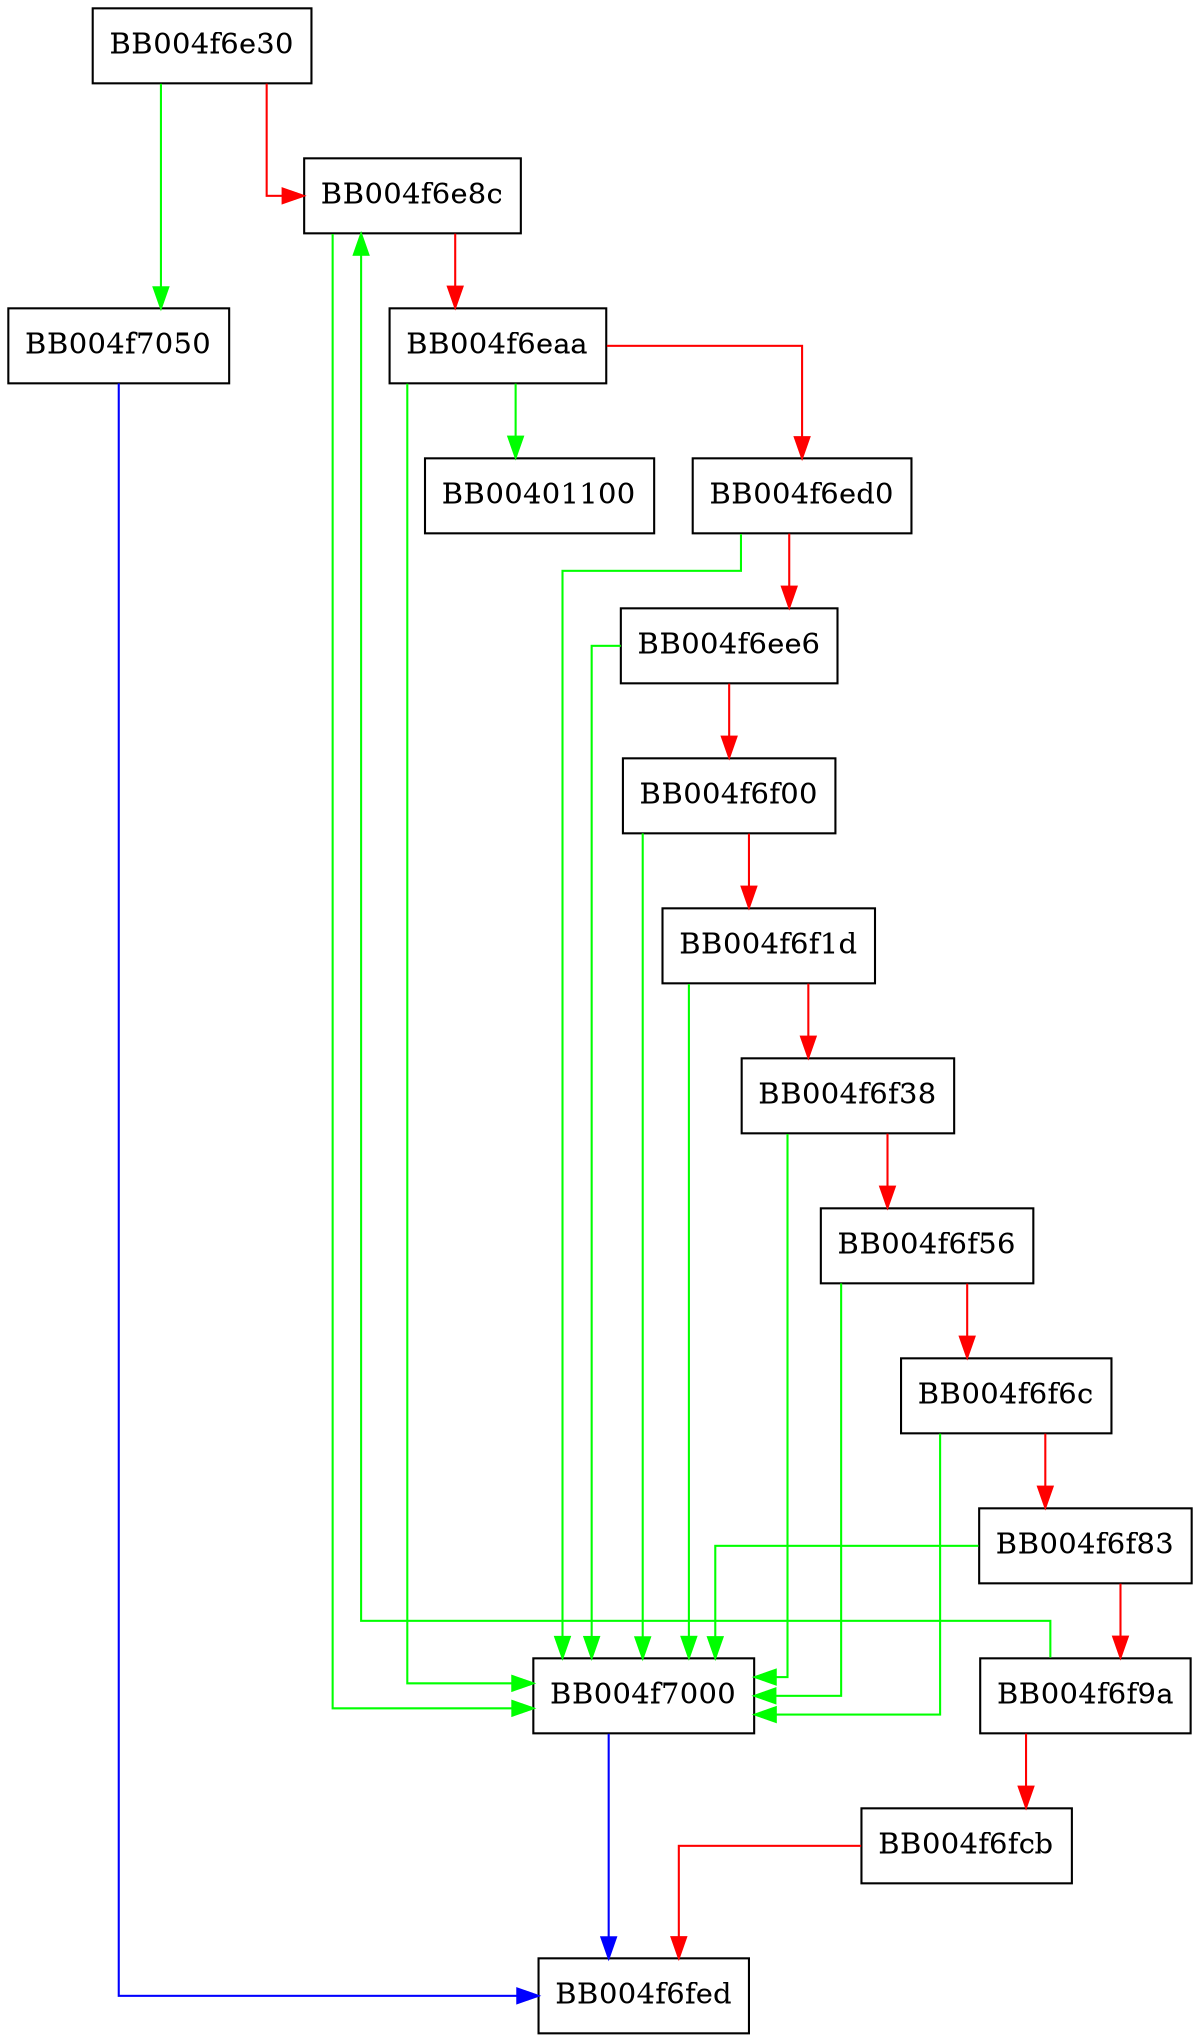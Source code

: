 digraph ssl3_generate_master_secret {
  node [shape="box"];
  graph [splines=ortho];
  BB004f6e30 -> BB004f7050 [color="green"];
  BB004f6e30 -> BB004f6e8c [color="red"];
  BB004f6e8c -> BB004f7000 [color="green"];
  BB004f6e8c -> BB004f6eaa [color="red"];
  BB004f6eaa -> BB00401100 [color="green"];
  BB004f6eaa -> BB004f7000 [color="green"];
  BB004f6eaa -> BB004f6ed0 [color="red"];
  BB004f6ed0 -> BB004f7000 [color="green"];
  BB004f6ed0 -> BB004f6ee6 [color="red"];
  BB004f6ee6 -> BB004f7000 [color="green"];
  BB004f6ee6 -> BB004f6f00 [color="red"];
  BB004f6f00 -> BB004f7000 [color="green"];
  BB004f6f00 -> BB004f6f1d [color="red"];
  BB004f6f1d -> BB004f7000 [color="green"];
  BB004f6f1d -> BB004f6f38 [color="red"];
  BB004f6f38 -> BB004f7000 [color="green"];
  BB004f6f38 -> BB004f6f56 [color="red"];
  BB004f6f56 -> BB004f7000 [color="green"];
  BB004f6f56 -> BB004f6f6c [color="red"];
  BB004f6f6c -> BB004f7000 [color="green"];
  BB004f6f6c -> BB004f6f83 [color="red"];
  BB004f6f83 -> BB004f7000 [color="green"];
  BB004f6f83 -> BB004f6f9a [color="red"];
  BB004f6f9a -> BB004f6e8c [color="green"];
  BB004f6f9a -> BB004f6fcb [color="red"];
  BB004f6fcb -> BB004f6fed [color="red"];
  BB004f7000 -> BB004f6fed [color="blue"];
  BB004f7050 -> BB004f6fed [color="blue"];
}